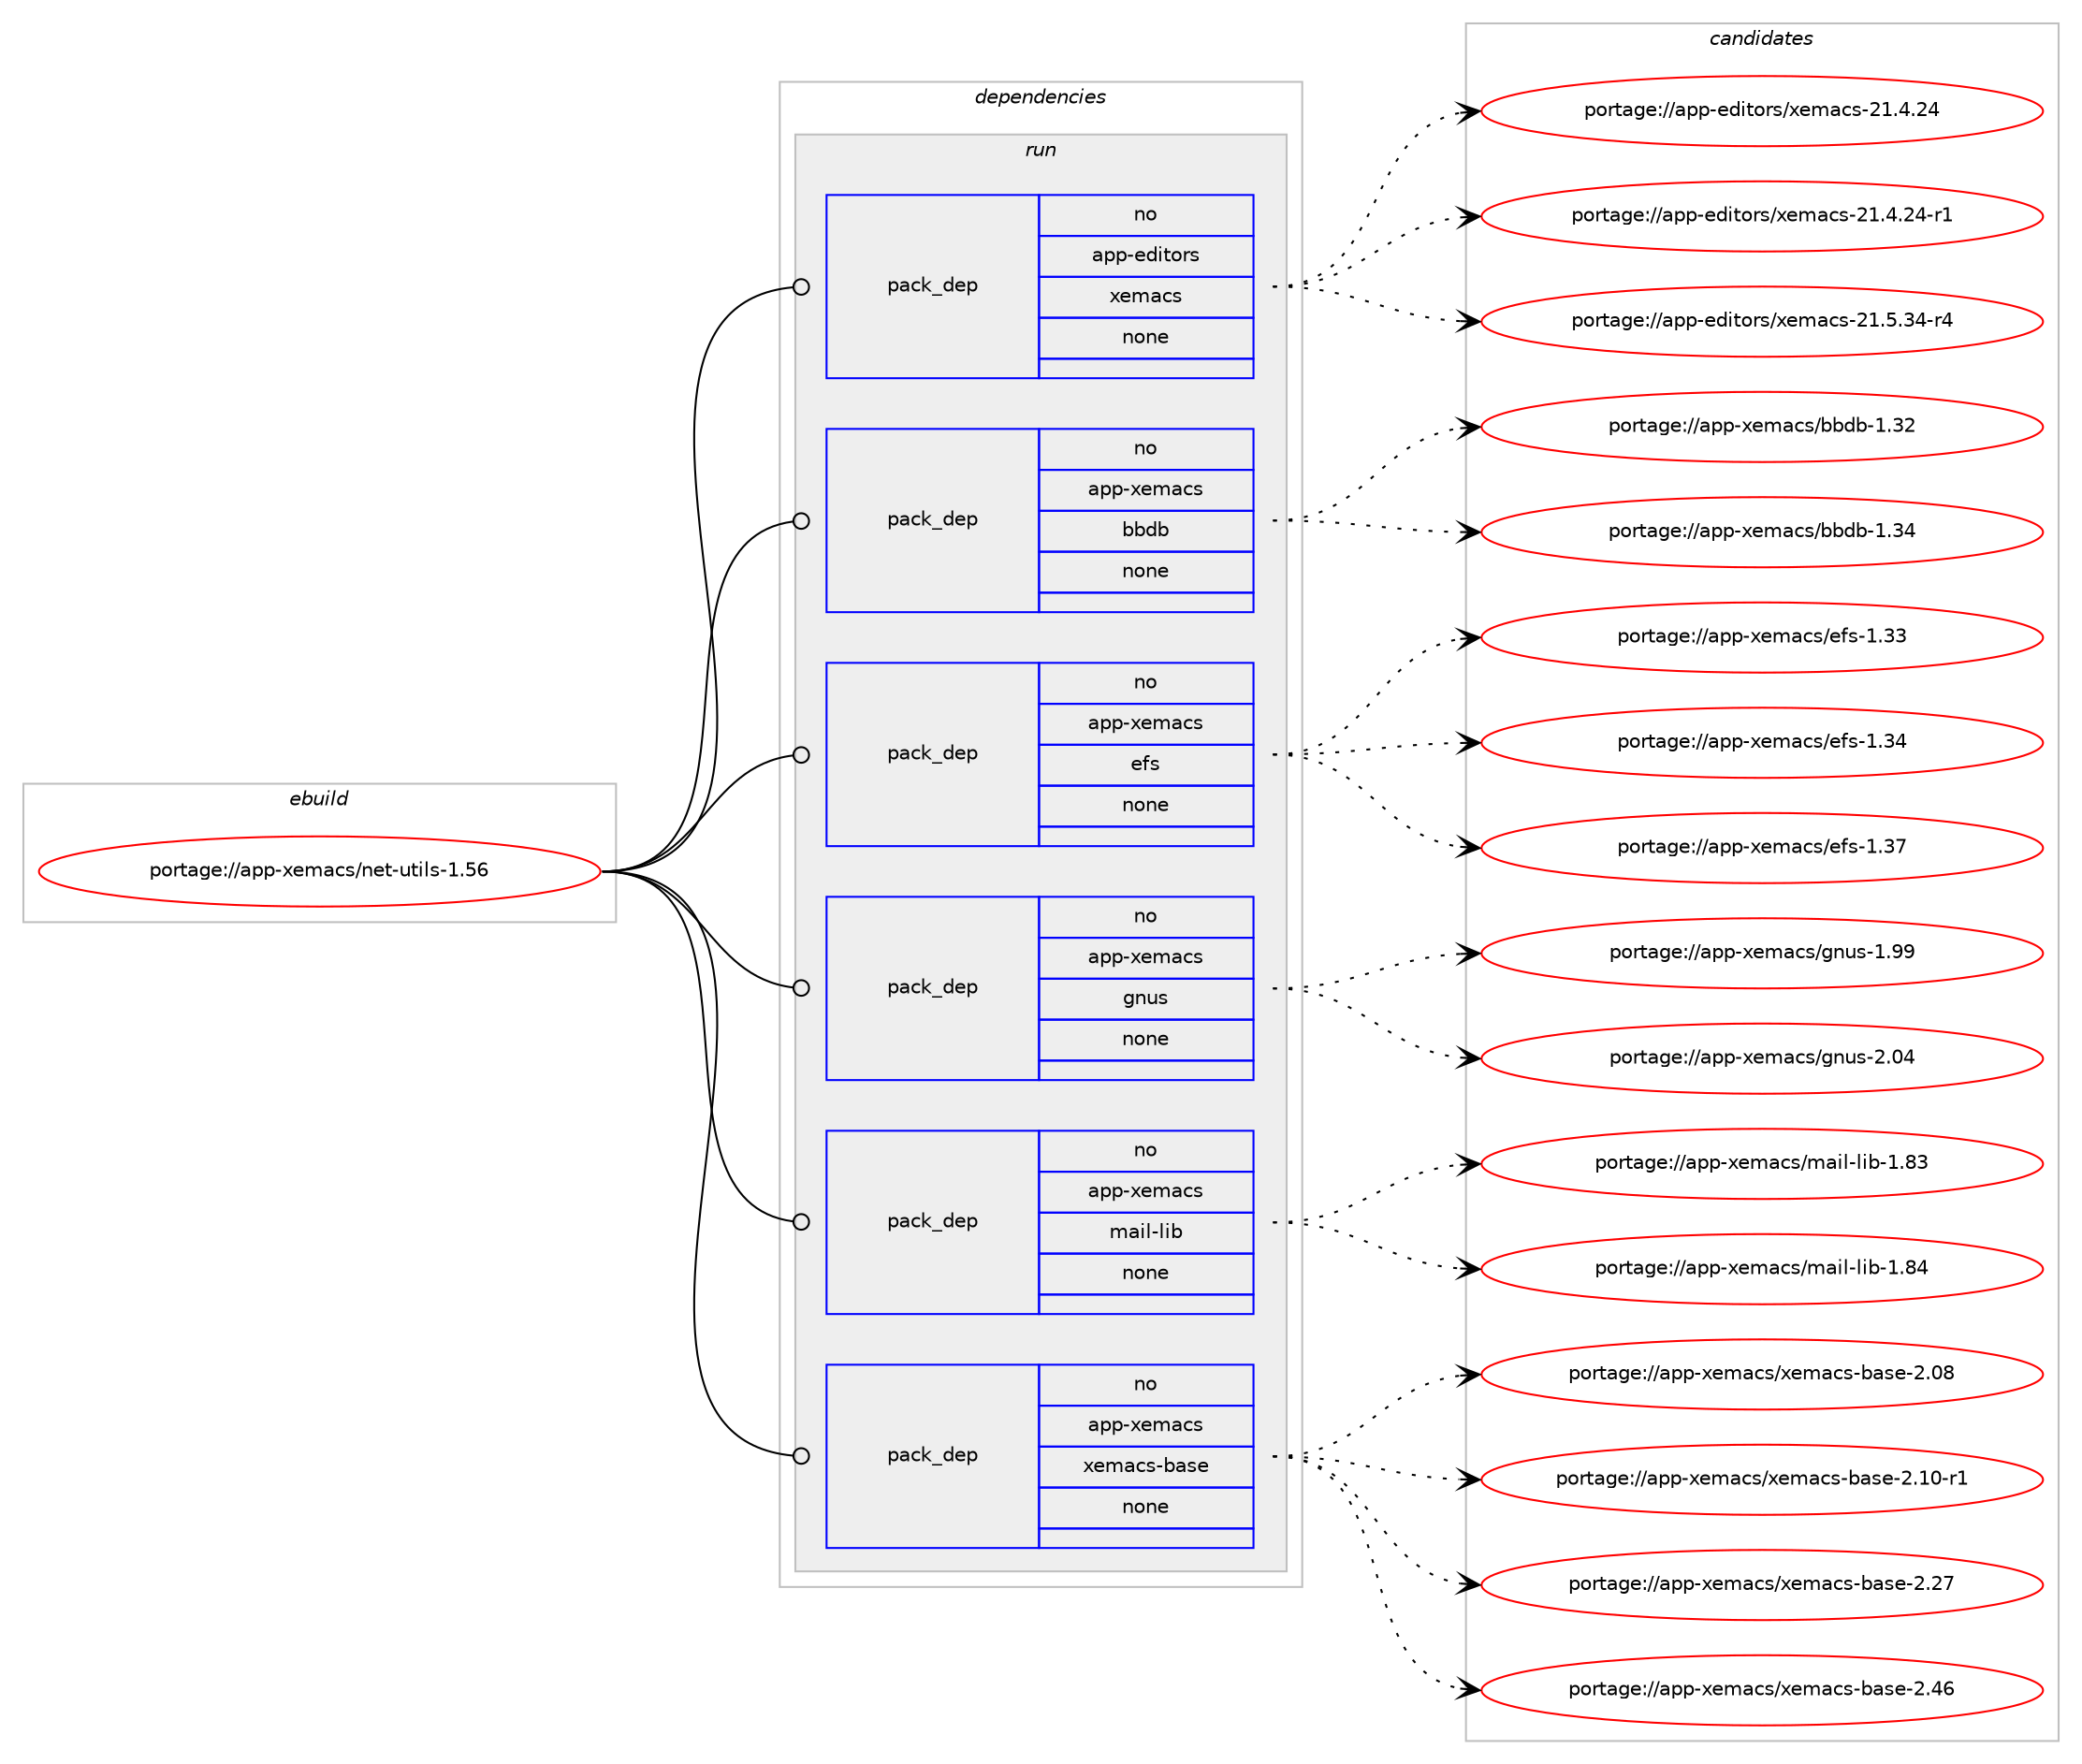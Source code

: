 digraph prolog {

# *************
# Graph options
# *************

newrank=true;
concentrate=true;
compound=true;
graph [rankdir=LR,fontname=Helvetica,fontsize=10,ranksep=1.5];#, ranksep=2.5, nodesep=0.2];
edge  [arrowhead=vee];
node  [fontname=Helvetica,fontsize=10];

# **********
# The ebuild
# **********

subgraph cluster_leftcol {
color=gray;
rank=same;
label=<<i>ebuild</i>>;
id [label="portage://app-xemacs/net-utils-1.56", color=red, width=4, href="../app-xemacs/net-utils-1.56.svg"];
}

# ****************
# The dependencies
# ****************

subgraph cluster_midcol {
color=gray;
label=<<i>dependencies</i>>;
subgraph cluster_compile {
fillcolor="#eeeeee";
style=filled;
label=<<i>compile</i>>;
}
subgraph cluster_compileandrun {
fillcolor="#eeeeee";
style=filled;
label=<<i>compile and run</i>>;
}
subgraph cluster_run {
fillcolor="#eeeeee";
style=filled;
label=<<i>run</i>>;
subgraph pack38104 {
dependency50947 [label=<<TABLE BORDER="0" CELLBORDER="1" CELLSPACING="0" CELLPADDING="4" WIDTH="220"><TR><TD ROWSPAN="6" CELLPADDING="30">pack_dep</TD></TR><TR><TD WIDTH="110">no</TD></TR><TR><TD>app-editors</TD></TR><TR><TD>xemacs</TD></TR><TR><TD>none</TD></TR><TR><TD></TD></TR></TABLE>>, shape=none, color=blue];
}
id:e -> dependency50947:w [weight=20,style="solid",arrowhead="odot"];
subgraph pack38105 {
dependency50948 [label=<<TABLE BORDER="0" CELLBORDER="1" CELLSPACING="0" CELLPADDING="4" WIDTH="220"><TR><TD ROWSPAN="6" CELLPADDING="30">pack_dep</TD></TR><TR><TD WIDTH="110">no</TD></TR><TR><TD>app-xemacs</TD></TR><TR><TD>bbdb</TD></TR><TR><TD>none</TD></TR><TR><TD></TD></TR></TABLE>>, shape=none, color=blue];
}
id:e -> dependency50948:w [weight=20,style="solid",arrowhead="odot"];
subgraph pack38106 {
dependency50949 [label=<<TABLE BORDER="0" CELLBORDER="1" CELLSPACING="0" CELLPADDING="4" WIDTH="220"><TR><TD ROWSPAN="6" CELLPADDING="30">pack_dep</TD></TR><TR><TD WIDTH="110">no</TD></TR><TR><TD>app-xemacs</TD></TR><TR><TD>efs</TD></TR><TR><TD>none</TD></TR><TR><TD></TD></TR></TABLE>>, shape=none, color=blue];
}
id:e -> dependency50949:w [weight=20,style="solid",arrowhead="odot"];
subgraph pack38107 {
dependency50950 [label=<<TABLE BORDER="0" CELLBORDER="1" CELLSPACING="0" CELLPADDING="4" WIDTH="220"><TR><TD ROWSPAN="6" CELLPADDING="30">pack_dep</TD></TR><TR><TD WIDTH="110">no</TD></TR><TR><TD>app-xemacs</TD></TR><TR><TD>gnus</TD></TR><TR><TD>none</TD></TR><TR><TD></TD></TR></TABLE>>, shape=none, color=blue];
}
id:e -> dependency50950:w [weight=20,style="solid",arrowhead="odot"];
subgraph pack38108 {
dependency50951 [label=<<TABLE BORDER="0" CELLBORDER="1" CELLSPACING="0" CELLPADDING="4" WIDTH="220"><TR><TD ROWSPAN="6" CELLPADDING="30">pack_dep</TD></TR><TR><TD WIDTH="110">no</TD></TR><TR><TD>app-xemacs</TD></TR><TR><TD>mail-lib</TD></TR><TR><TD>none</TD></TR><TR><TD></TD></TR></TABLE>>, shape=none, color=blue];
}
id:e -> dependency50951:w [weight=20,style="solid",arrowhead="odot"];
subgraph pack38109 {
dependency50952 [label=<<TABLE BORDER="0" CELLBORDER="1" CELLSPACING="0" CELLPADDING="4" WIDTH="220"><TR><TD ROWSPAN="6" CELLPADDING="30">pack_dep</TD></TR><TR><TD WIDTH="110">no</TD></TR><TR><TD>app-xemacs</TD></TR><TR><TD>xemacs-base</TD></TR><TR><TD>none</TD></TR><TR><TD></TD></TR></TABLE>>, shape=none, color=blue];
}
id:e -> dependency50952:w [weight=20,style="solid",arrowhead="odot"];
}
}

# **************
# The candidates
# **************

subgraph cluster_choices {
rank=same;
color=gray;
label=<<i>candidates</i>>;

subgraph choice38104 {
color=black;
nodesep=1;
choiceportage97112112451011001051161111141154712010110997991154550494652465052 [label="portage://app-editors/xemacs-21.4.24", color=red, width=4,href="../app-editors/xemacs-21.4.24.svg"];
choiceportage971121124510110010511611111411547120101109979911545504946524650524511449 [label="portage://app-editors/xemacs-21.4.24-r1", color=red, width=4,href="../app-editors/xemacs-21.4.24-r1.svg"];
choiceportage971121124510110010511611111411547120101109979911545504946534651524511452 [label="portage://app-editors/xemacs-21.5.34-r4", color=red, width=4,href="../app-editors/xemacs-21.5.34-r4.svg"];
dependency50947:e -> choiceportage97112112451011001051161111141154712010110997991154550494652465052:w [style=dotted,weight="100"];
dependency50947:e -> choiceportage971121124510110010511611111411547120101109979911545504946524650524511449:w [style=dotted,weight="100"];
dependency50947:e -> choiceportage971121124510110010511611111411547120101109979911545504946534651524511452:w [style=dotted,weight="100"];
}
subgraph choice38105 {
color=black;
nodesep=1;
choiceportage97112112451201011099799115479898100984549465150 [label="portage://app-xemacs/bbdb-1.32", color=red, width=4,href="../app-xemacs/bbdb-1.32.svg"];
choiceportage97112112451201011099799115479898100984549465152 [label="portage://app-xemacs/bbdb-1.34", color=red, width=4,href="../app-xemacs/bbdb-1.34.svg"];
dependency50948:e -> choiceportage97112112451201011099799115479898100984549465150:w [style=dotted,weight="100"];
dependency50948:e -> choiceportage97112112451201011099799115479898100984549465152:w [style=dotted,weight="100"];
}
subgraph choice38106 {
color=black;
nodesep=1;
choiceportage97112112451201011099799115471011021154549465151 [label="portage://app-xemacs/efs-1.33", color=red, width=4,href="../app-xemacs/efs-1.33.svg"];
choiceportage97112112451201011099799115471011021154549465152 [label="portage://app-xemacs/efs-1.34", color=red, width=4,href="../app-xemacs/efs-1.34.svg"];
choiceportage97112112451201011099799115471011021154549465155 [label="portage://app-xemacs/efs-1.37", color=red, width=4,href="../app-xemacs/efs-1.37.svg"];
dependency50949:e -> choiceportage97112112451201011099799115471011021154549465151:w [style=dotted,weight="100"];
dependency50949:e -> choiceportage97112112451201011099799115471011021154549465152:w [style=dotted,weight="100"];
dependency50949:e -> choiceportage97112112451201011099799115471011021154549465155:w [style=dotted,weight="100"];
}
subgraph choice38107 {
color=black;
nodesep=1;
choiceportage97112112451201011099799115471031101171154549465757 [label="portage://app-xemacs/gnus-1.99", color=red, width=4,href="../app-xemacs/gnus-1.99.svg"];
choiceportage97112112451201011099799115471031101171154550464852 [label="portage://app-xemacs/gnus-2.04", color=red, width=4,href="../app-xemacs/gnus-2.04.svg"];
dependency50950:e -> choiceportage97112112451201011099799115471031101171154549465757:w [style=dotted,weight="100"];
dependency50950:e -> choiceportage97112112451201011099799115471031101171154550464852:w [style=dotted,weight="100"];
}
subgraph choice38108 {
color=black;
nodesep=1;
choiceportage97112112451201011099799115471099710510845108105984549465651 [label="portage://app-xemacs/mail-lib-1.83", color=red, width=4,href="../app-xemacs/mail-lib-1.83.svg"];
choiceportage97112112451201011099799115471099710510845108105984549465652 [label="portage://app-xemacs/mail-lib-1.84", color=red, width=4,href="../app-xemacs/mail-lib-1.84.svg"];
dependency50951:e -> choiceportage97112112451201011099799115471099710510845108105984549465651:w [style=dotted,weight="100"];
dependency50951:e -> choiceportage97112112451201011099799115471099710510845108105984549465652:w [style=dotted,weight="100"];
}
subgraph choice38109 {
color=black;
nodesep=1;
choiceportage971121124512010110997991154712010110997991154598971151014550464856 [label="portage://app-xemacs/xemacs-base-2.08", color=red, width=4,href="../app-xemacs/xemacs-base-2.08.svg"];
choiceportage9711211245120101109979911547120101109979911545989711510145504649484511449 [label="portage://app-xemacs/xemacs-base-2.10-r1", color=red, width=4,href="../app-xemacs/xemacs-base-2.10-r1.svg"];
choiceportage971121124512010110997991154712010110997991154598971151014550465055 [label="portage://app-xemacs/xemacs-base-2.27", color=red, width=4,href="../app-xemacs/xemacs-base-2.27.svg"];
choiceportage971121124512010110997991154712010110997991154598971151014550465254 [label="portage://app-xemacs/xemacs-base-2.46", color=red, width=4,href="../app-xemacs/xemacs-base-2.46.svg"];
dependency50952:e -> choiceportage971121124512010110997991154712010110997991154598971151014550464856:w [style=dotted,weight="100"];
dependency50952:e -> choiceportage9711211245120101109979911547120101109979911545989711510145504649484511449:w [style=dotted,weight="100"];
dependency50952:e -> choiceportage971121124512010110997991154712010110997991154598971151014550465055:w [style=dotted,weight="100"];
dependency50952:e -> choiceportage971121124512010110997991154712010110997991154598971151014550465254:w [style=dotted,weight="100"];
}
}

}

